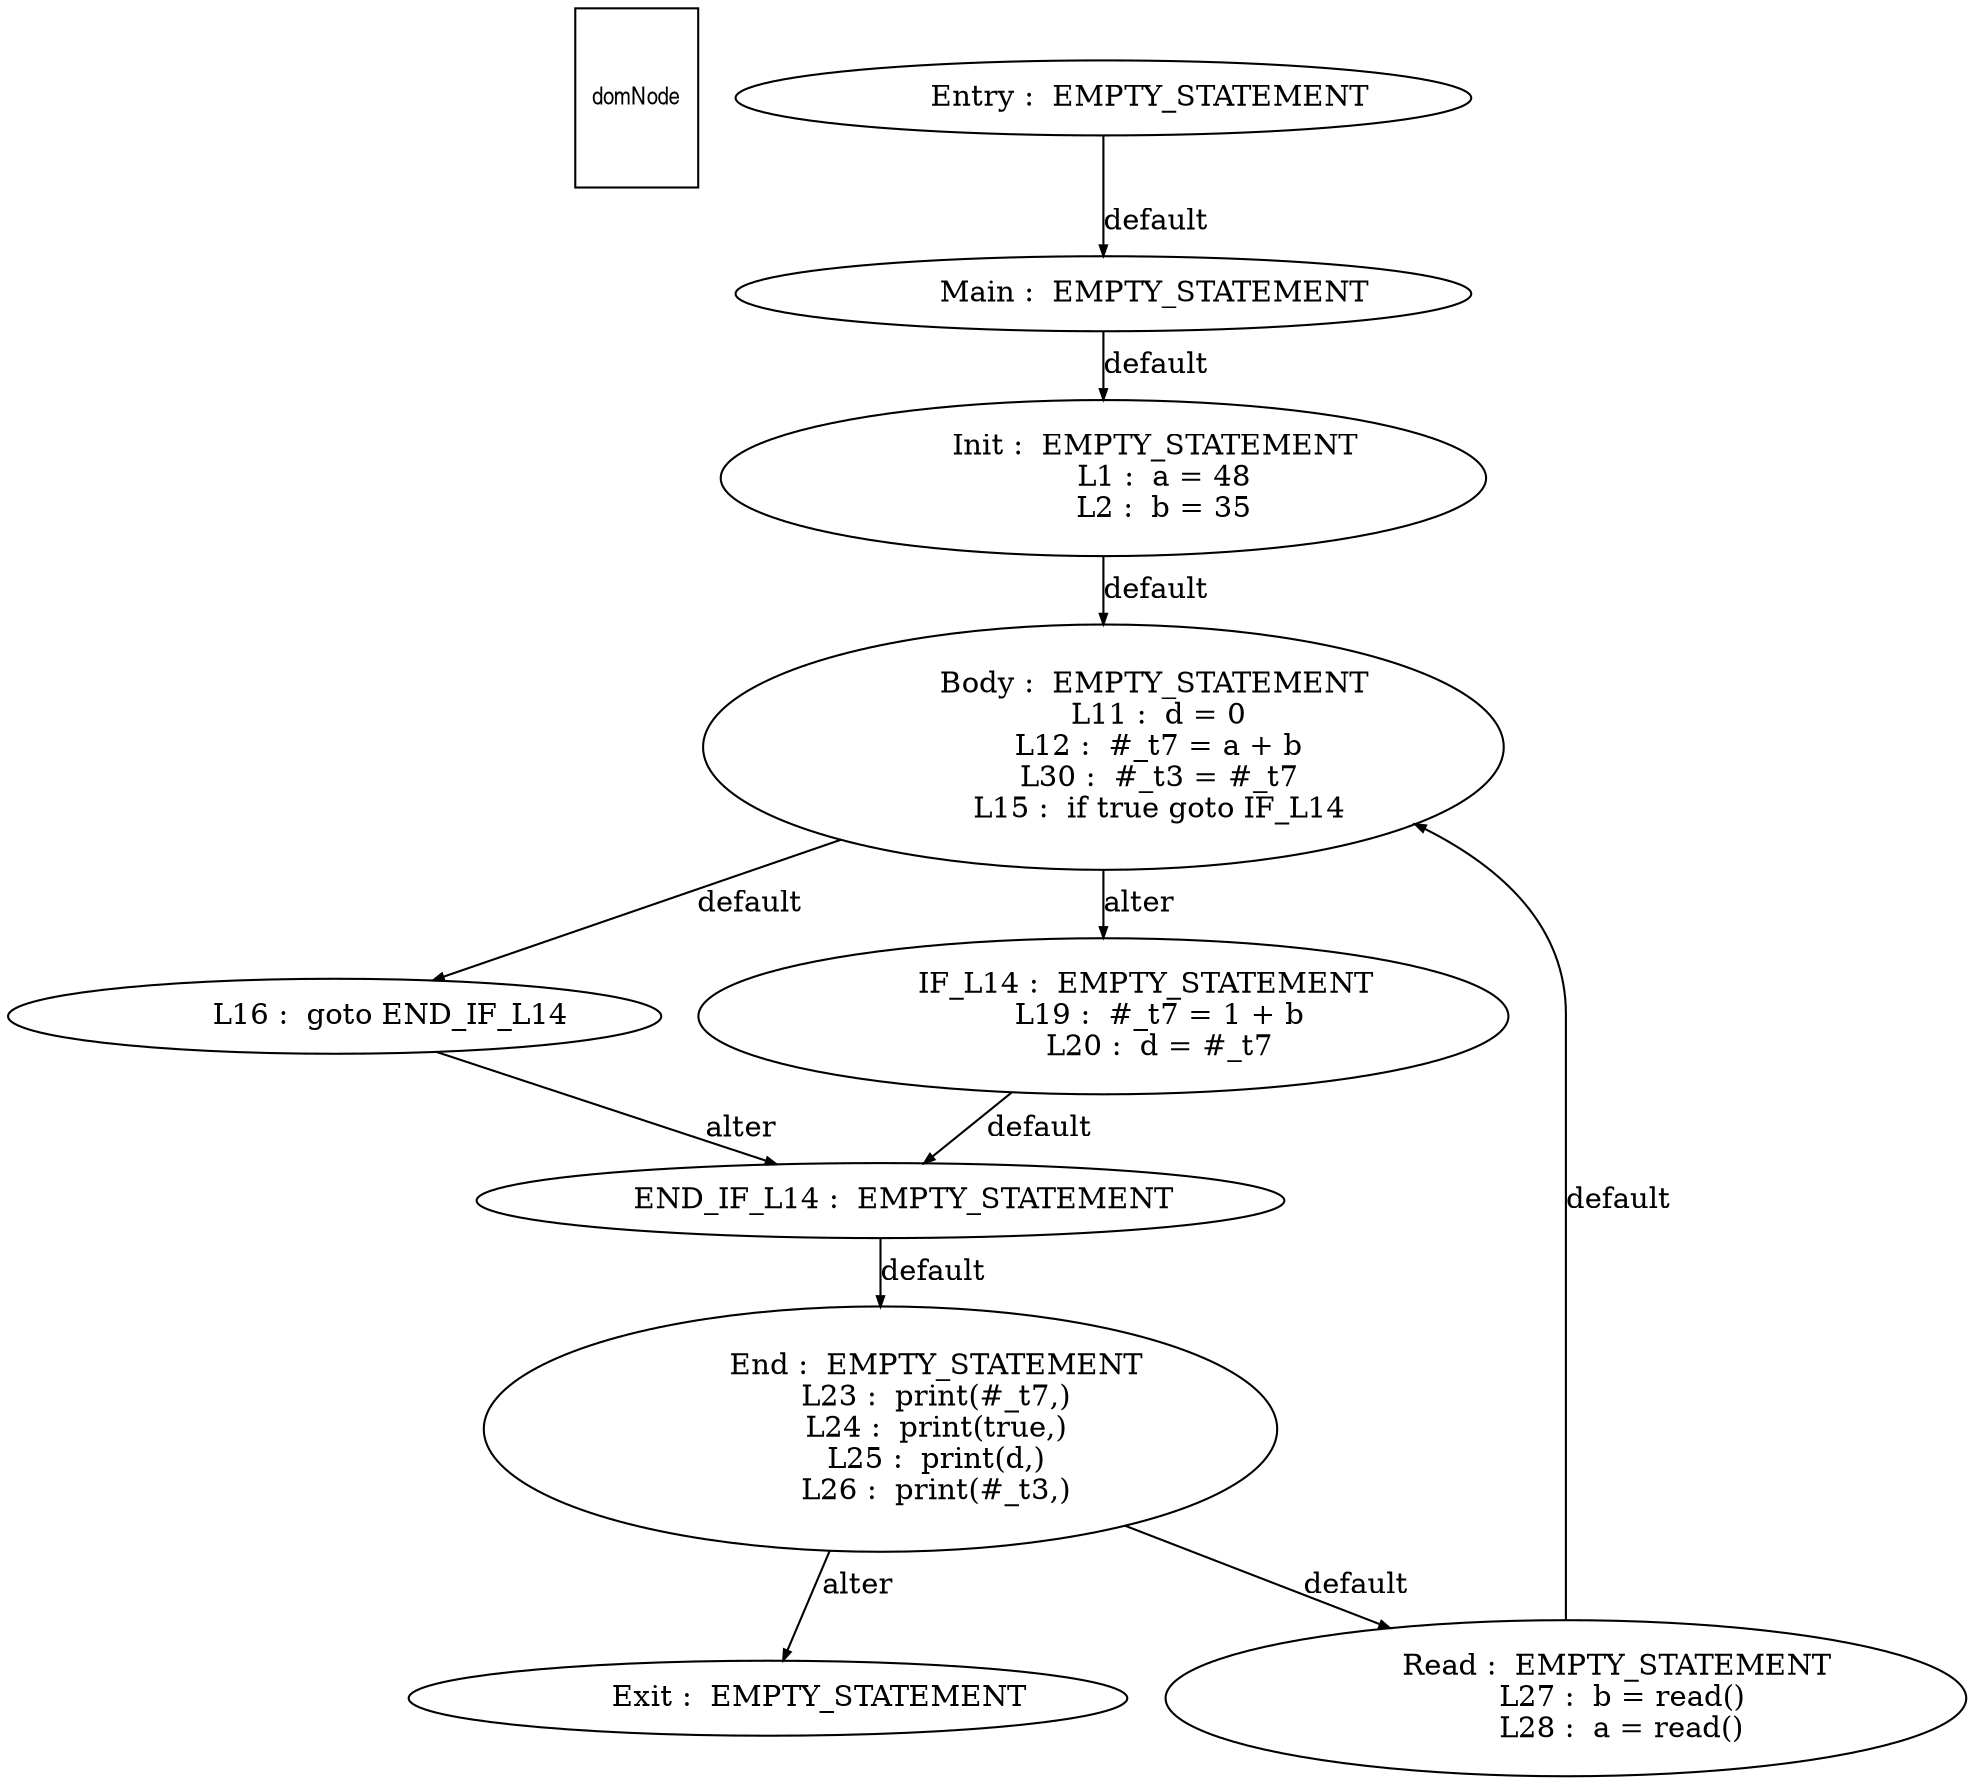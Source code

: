 digraph G {
  ranksep=.25;
  edge [arrowsize=.5]
  domNode [shape=rectangle, fontname="ArialNarrow",
        fontsize=12,  height=1.2];
  "           Main :  EMPTY_STATEMENT
"; "           Init :  EMPTY_STATEMENT
             L1 :  a = 48
             L2 :  b = 35
"; "           Body :  EMPTY_STATEMENT
            L11 :  d = 0
            L12 :  #_t7 = a + b
            L30 :  #_t3 = #_t7
            L15 :  if true goto IF_L14
"; "            L16 :  goto END_IF_L14
"; "         IF_L14 :  EMPTY_STATEMENT
            L19 :  #_t7 = 1 + b
            L20 :  d = #_t7
"; "     END_IF_L14 :  EMPTY_STATEMENT
"; "          Entry :  EMPTY_STATEMENT
"; "            End :  EMPTY_STATEMENT
            L23 :  print(#_t7,)
            L24 :  print(true,)
            L25 :  print(d,)
            L26 :  print(#_t3,)
"; "           Exit :  EMPTY_STATEMENT
"; "           Read :  EMPTY_STATEMENT
            L27 :  b = read()
            L28 :  a = read()
"; 
  "           Main :  EMPTY_STATEMENT
" -> "           Init :  EMPTY_STATEMENT
             L1 :  a = 48
             L2 :  b = 35
"  [label="default"];
  "           Init :  EMPTY_STATEMENT
             L1 :  a = 48
             L2 :  b = 35
" -> "           Body :  EMPTY_STATEMENT
            L11 :  d = 0
            L12 :  #_t7 = a + b
            L30 :  #_t3 = #_t7
            L15 :  if true goto IF_L14
"  [label="default"];
  "           Body :  EMPTY_STATEMENT
            L11 :  d = 0
            L12 :  #_t7 = a + b
            L30 :  #_t3 = #_t7
            L15 :  if true goto IF_L14
" -> "            L16 :  goto END_IF_L14
"  [label="default"];
  "           Body :  EMPTY_STATEMENT
            L11 :  d = 0
            L12 :  #_t7 = a + b
            L30 :  #_t3 = #_t7
            L15 :  if true goto IF_L14
" -> "         IF_L14 :  EMPTY_STATEMENT
            L19 :  #_t7 = 1 + b
            L20 :  d = #_t7
"  [label="alter"];
  "            L16 :  goto END_IF_L14
" -> "     END_IF_L14 :  EMPTY_STATEMENT
"  [label="alter"];
  "         IF_L14 :  EMPTY_STATEMENT
            L19 :  #_t7 = 1 + b
            L20 :  d = #_t7
" -> "     END_IF_L14 :  EMPTY_STATEMENT
"  [label="default"];
  "     END_IF_L14 :  EMPTY_STATEMENT
" -> "            End :  EMPTY_STATEMENT
            L23 :  print(#_t7,)
            L24 :  print(true,)
            L25 :  print(d,)
            L26 :  print(#_t3,)
"  [label="default"];
  "          Entry :  EMPTY_STATEMENT
" -> "           Main :  EMPTY_STATEMENT
"  [label="default"];
  "            End :  EMPTY_STATEMENT
            L23 :  print(#_t7,)
            L24 :  print(true,)
            L25 :  print(d,)
            L26 :  print(#_t3,)
" -> "           Read :  EMPTY_STATEMENT
            L27 :  b = read()
            L28 :  a = read()
"  [label="default"];
  "            End :  EMPTY_STATEMENT
            L23 :  print(#_t7,)
            L24 :  print(true,)
            L25 :  print(d,)
            L26 :  print(#_t3,)
" -> "           Exit :  EMPTY_STATEMENT
"  [label="alter"];
  "           Read :  EMPTY_STATEMENT
            L27 :  b = read()
            L28 :  a = read()
" -> "           Body :  EMPTY_STATEMENT
            L11 :  d = 0
            L12 :  #_t7 = a + b
            L30 :  #_t3 = #_t7
            L15 :  if true goto IF_L14
"  [label="default"];
}
